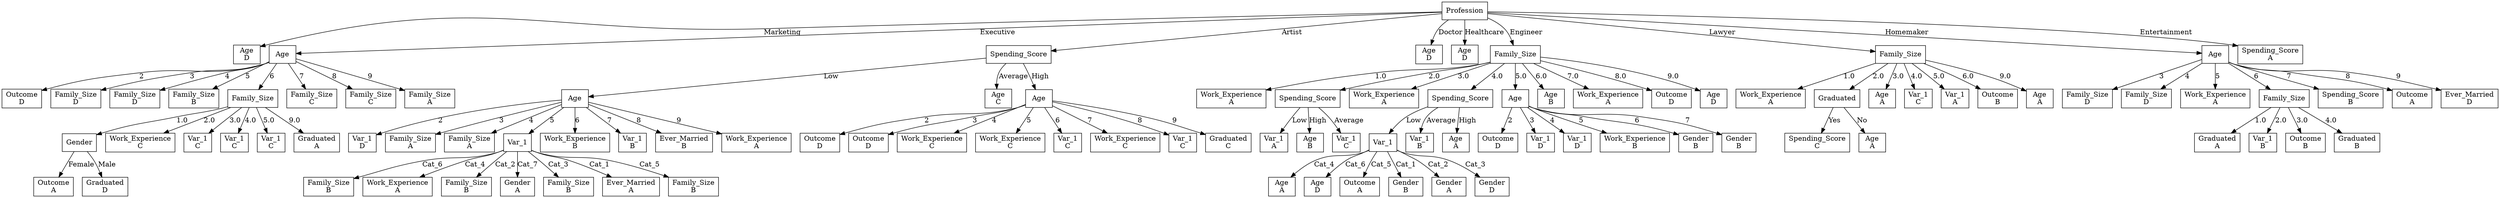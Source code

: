 digraph {
	node [shape=box]
	0 [label=Profession
]
	0 -> 1 [label=Marketing]
	0 -> 2 [label=Executive]
	0 -> 3 [label=Artist]
	0 -> 4 [label=Doctor]
	0 -> 5 [label=Healthcare]
	0 -> 6 [label=Engineer]
	0 -> 7 [label=Lawyer]
	0 -> 8 [label=Homemaker]
	0 -> 9 [label=Entertainment]
	1 [label="Age
D"]
	2 [label=Age
]
	2 -> 10 [label=2]
	2 -> 11 [label=3]
	2 -> 12 [label=4]
	2 -> 13 [label=5]
	2 -> 14 [label=6]
	2 -> 15 [label=7]
	2 -> 16 [label=8]
	2 -> 17 [label=9]
	3 [label=Spending_Score
]
	3 -> 18 [label=Low]
	3 -> 19 [label=Average]
	3 -> 20 [label=High]
	4 [label="Age
D"]
	5 [label="Age
D"]
	6 [label=Family_Size
]
	6 -> 21 [label=1.0]
	6 -> 22 [label=2.0]
	6 -> 23 [label=3.0]
	6 -> 24 [label=4.0]
	6 -> 25 [label=5.0]
	6 -> 26 [label=6.0]
	6 -> 27 [label=7.0]
	6 -> 28 [label=8.0]
	6 -> 29 [label=9.0]
	7 [label=Family_Size
]
	7 -> 30 [label=1.0]
	7 -> 31 [label=2.0]
	7 -> 32 [label=3.0]
	7 -> 33 [label=4.0]
	7 -> 34 [label=5.0]
	7 -> 35 [label=6.0]
	7 -> 36 [label=9.0]
	8 [label=Age
]
	8 -> 37 [label=3]
	8 -> 38 [label=4]
	8 -> 39 [label=5]
	8 -> 40 [label=6]
	8 -> 41 [label=7]
	8 -> 42 [label=8]
	8 -> 43 [label=9]
	9 [label="Spending_Score
A"]
	10 [label="Outcome
D"]
	11 [label="Family_Size
D"]
	12 [label="Family_Size
D"]
	13 [label="Family_Size
B"]
	14 [label=Family_Size
]
	14 -> 44 [label=1.0]
	14 -> 45 [label=2.0]
	14 -> 46 [label=3.0]
	14 -> 47 [label=4.0]
	14 -> 48 [label=5.0]
	14 -> 49 [label=9.0]
	15 [label="Family_Size
C"]
	16 [label="Family_Size
C"]
	17 [label="Family_Size
A"]
	18 [label=Age
]
	18 -> 50 [label=2]
	18 -> 51 [label=3]
	18 -> 52 [label=4]
	18 -> 53 [label=5]
	18 -> 54 [label=6]
	18 -> 55 [label=7]
	18 -> 56 [label=8]
	18 -> 57 [label=9]
	19 [label="Age
C"]
	20 [label=Age
]
	20 -> 58 [label=2]
	20 -> 59 [label=3]
	20 -> 60 [label=4]
	20 -> 61 [label=5]
	20 -> 62 [label=6]
	20 -> 63 [label=7]
	20 -> 64 [label=8]
	20 -> 65 [label=9]
	21 [label="Work_Experience
A"]
	22 [label=Spending_Score
]
	22 -> 66 [label=Low]
	22 -> 67 [label=High]
	22 -> 68 [label=Average]
	23 [label="Work_Experience
A"]
	24 [label=Spending_Score
]
	24 -> 69 [label=Low]
	24 -> 70 [label=Average]
	24 -> 71 [label=High]
	25 [label=Age
]
	25 -> 72 [label=2]
	25 -> 73 [label=3]
	25 -> 74 [label=4]
	25 -> 75 [label=5]
	25 -> 76 [label=6]
	25 -> 77 [label=7]
	26 [label="Age
B"]
	27 [label="Work_Experience
A"]
	28 [label="Outcome
D"]
	29 [label="Age
D"]
	30 [label="Work_Experience
A"]
	31 [label=Graduated
]
	31 -> 78 [label=Yes]
	31 -> 79 [label=No]
	32 [label="Age
A"]
	33 [label="Var_1
C"]
	34 [label="Var_1
A"]
	35 [label="Outcome
B"]
	36 [label="Age
A"]
	37 [label="Family_Size
D"]
	38 [label="Family_Size
D"]
	39 [label="Work_Experience
A"]
	40 [label=Family_Size
]
	40 -> 80 [label=1.0]
	40 -> 81 [label=2.0]
	40 -> 82 [label=3.0]
	40 -> 83 [label=4.0]
	41 [label="Spending_Score
B"]
	42 [label="Outcome
A"]
	43 [label="Ever_Married
D"]
	44 [label=Gender
]
	44 -> 84 [label=Female]
	44 -> 85 [label=Male]
	45 [label="Work_Experience
C"]
	46 [label="Var_1
C"]
	47 [label="Var_1
C"]
	48 [label="Var_1
C"]
	49 [label="Graduated
A"]
	50 [label="Var_1
D"]
	51 [label="Family_Size
A"]
	52 [label="Family_Size
A"]
	53 [label=Var_1
]
	53 -> 86 [label=Cat_6]
	53 -> 87 [label=Cat_4]
	53 -> 88 [label=Cat_2]
	53 -> 89 [label=Cat_7]
	53 -> 90 [label=Cat_3]
	53 -> 91 [label=Cat_1]
	53 -> 92 [label=Cat_5]
	54 [label="Work_Experience
B"]
	55 [label="Var_1
B"]
	56 [label="Ever_Married
B"]
	57 [label="Work_Experience
A"]
	58 [label="Outcome
D"]
	59 [label="Outcome
D"]
	60 [label="Work_Experience
C"]
	61 [label="Work_Experience
C"]
	62 [label="Var_1
C"]
	63 [label="Work_Experience
C"]
	64 [label="Var_1
C"]
	65 [label="Graduated
C"]
	66 [label="Var_1
A"]
	67 [label="Age
B"]
	68 [label="Var_1
C"]
	69 [label=Var_1
]
	69 -> 93 [label=Cat_4]
	69 -> 94 [label=Cat_6]
	69 -> 95 [label=Cat_5]
	69 -> 96 [label=Cat_1]
	69 -> 97 [label=Cat_2]
	69 -> 98 [label=Cat_3]
	70 [label="Var_1
B"]
	71 [label="Age
A"]
	72 [label="Outcome
D"]
	73 [label="Var_1
D"]
	74 [label="Var_1
D"]
	75 [label="Work_Experience
B"]
	76 [label="Gender
B"]
	77 [label="Gender
B"]
	78 [label="Spending_Score
C"]
	79 [label="Age
A"]
	80 [label="Graduated
A"]
	81 [label="Var_1
B"]
	82 [label="Outcome
B"]
	83 [label="Graduated
B"]
	84 [label="Outcome
A"]
	85 [label="Graduated
D"]
	86 [label="Family_Size
B"]
	87 [label="Work_Experience
A"]
	88 [label="Family_Size
B"]
	89 [label="Gender
A"]
	90 [label="Family_Size
B"]
	91 [label="Ever_Married
A"]
	92 [label="Family_Size
B"]
	93 [label="Age
A"]
	94 [label="Age
D"]
	95 [label="Outcome
A"]
	96 [label="Gender
B"]
	97 [label="Gender
A"]
	98 [label="Gender
D"]
}
